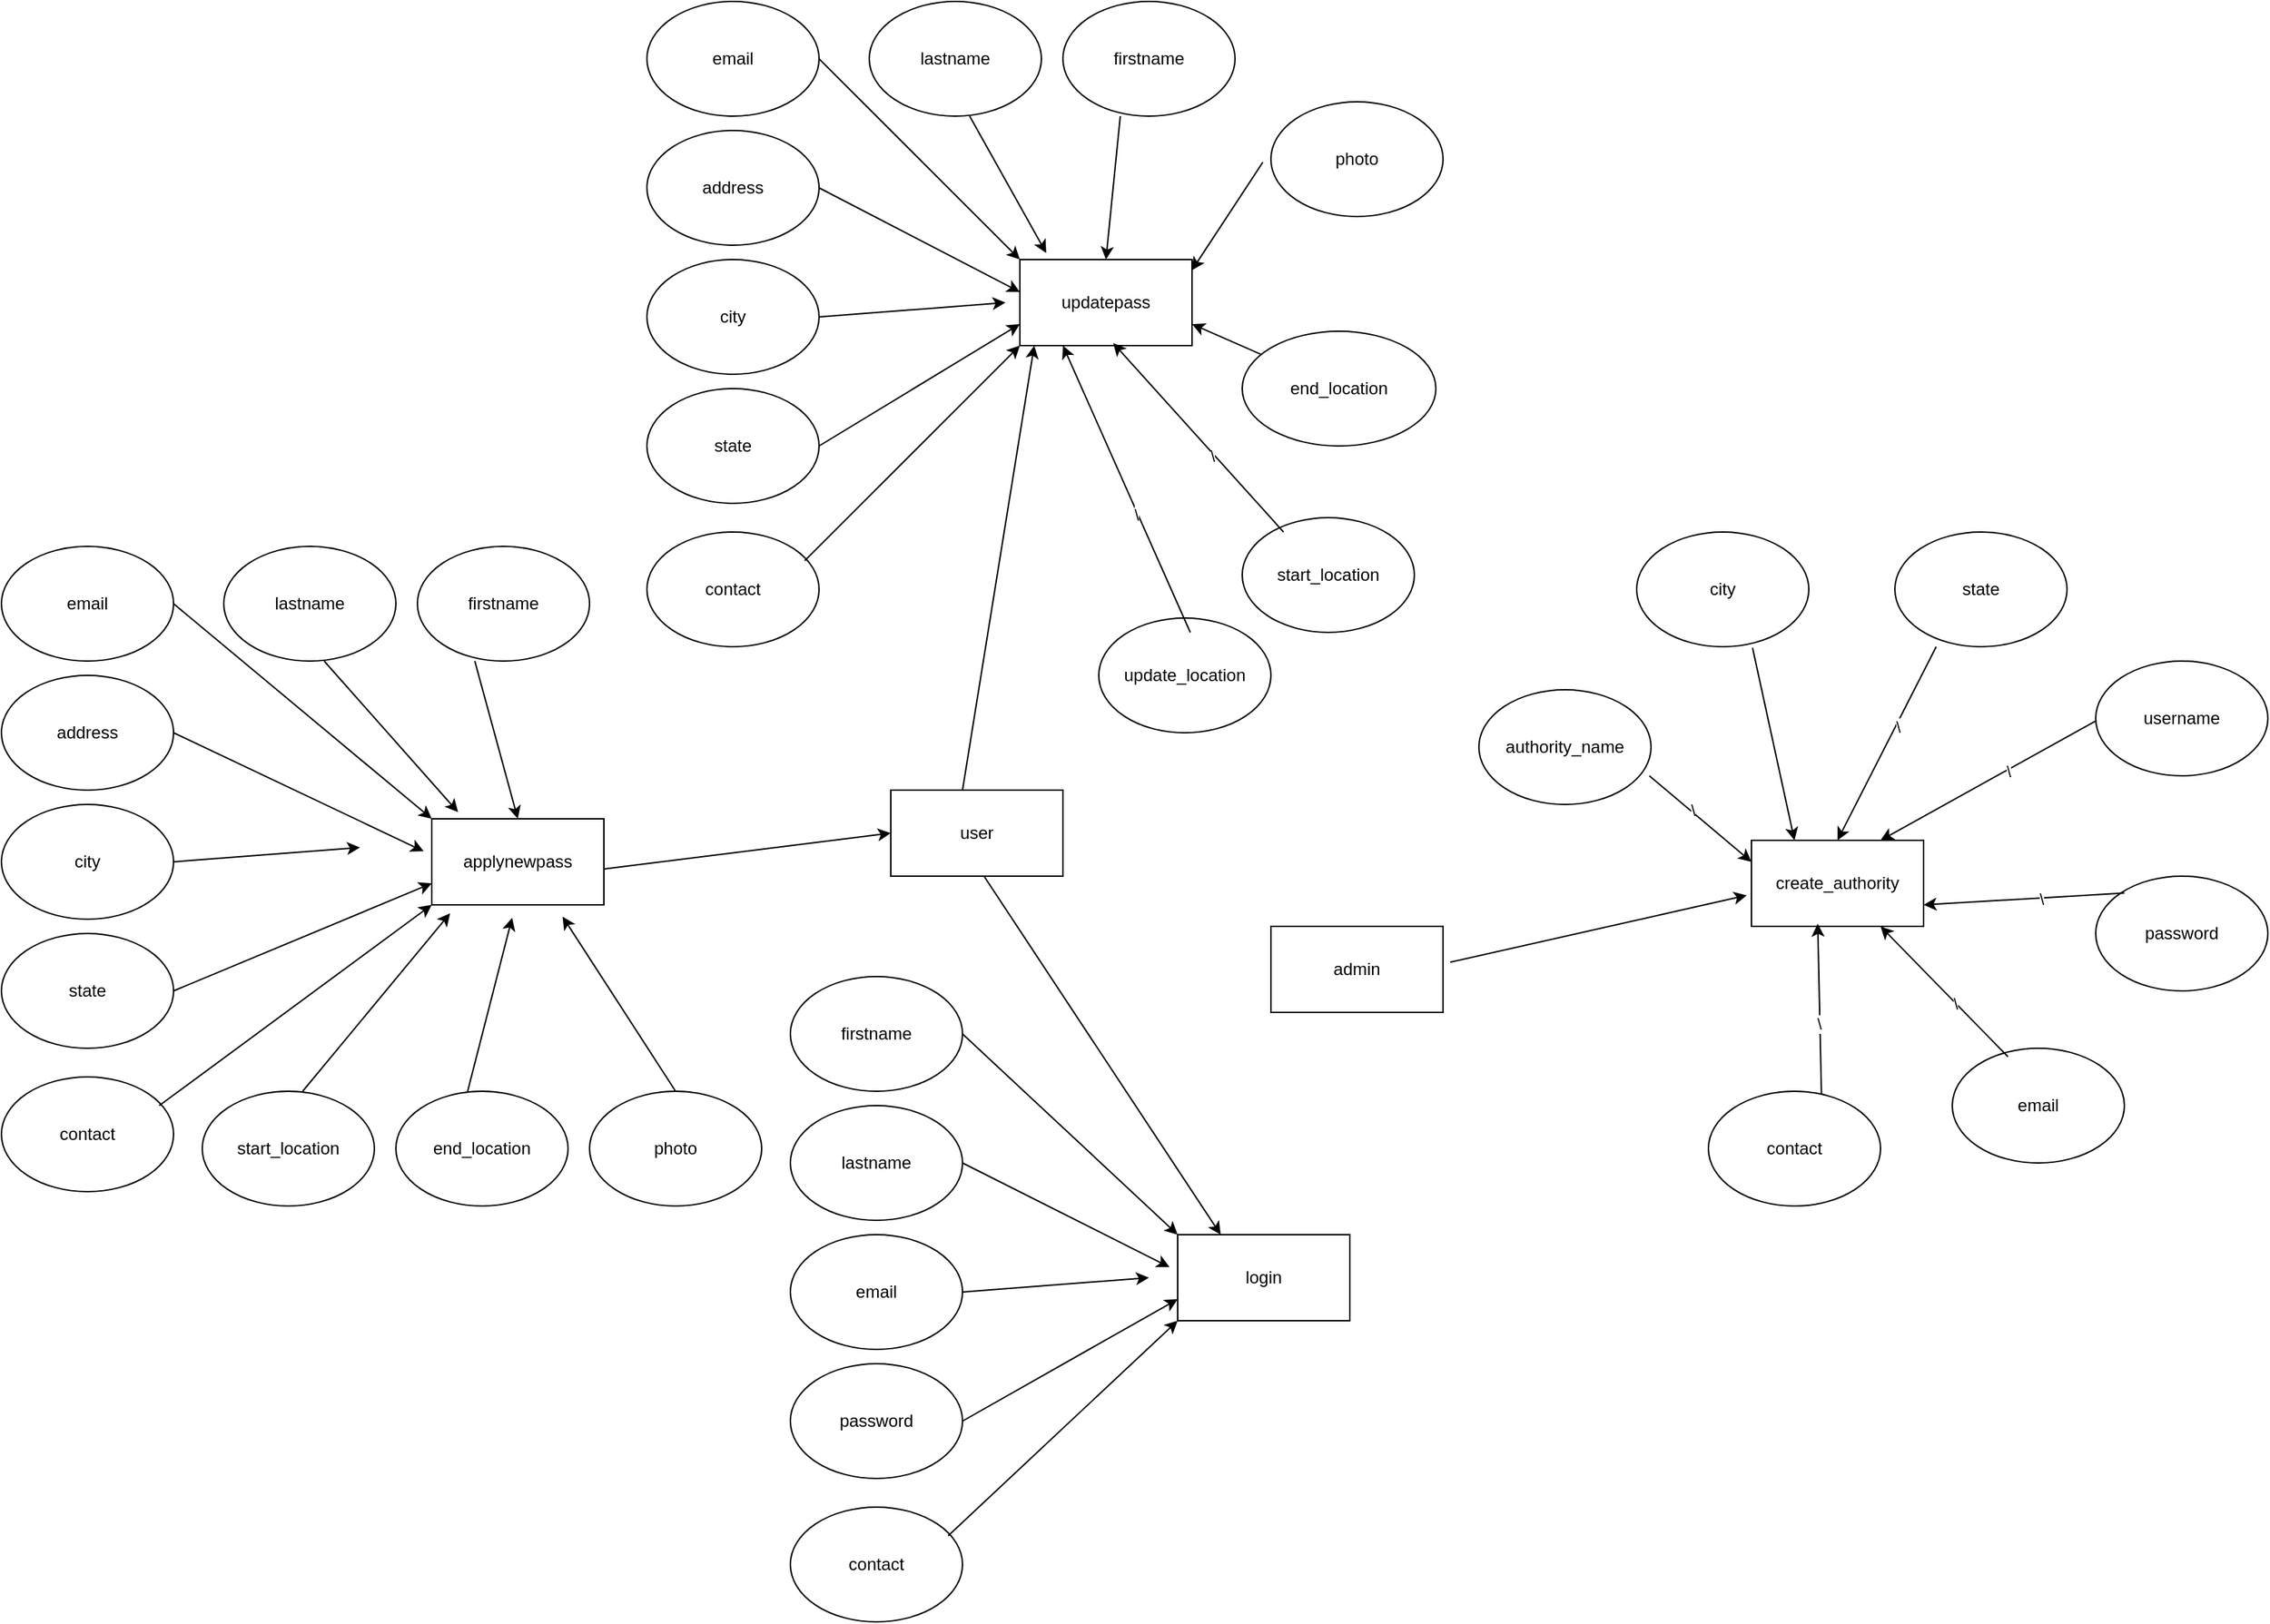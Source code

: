 <mxfile version="16.5.1" type="device"><diagram id="y2mx22I2T0UARbF-ZXOm" name="Page-1"><mxGraphModel dx="2307" dy="2567" grid="1" gridSize="10" guides="1" tooltips="1" connect="1" arrows="1" fold="1" page="1" pageScale="1" pageWidth="850" pageHeight="1100" math="0" shadow="0"><root><mxCell id="0"/><mxCell id="1" parent="0"/><mxCell id="C7q_Xu29m7-ltBPFNlQ4-1" value="applynewpass" style="rounded=0;whiteSpace=wrap;html=1;" parent="1" vertex="1"><mxGeometry x="420" y="250" width="120" height="60" as="geometry"/></mxCell><mxCell id="C7q_Xu29m7-ltBPFNlQ4-2" value="firstname" style="ellipse;whiteSpace=wrap;html=1;" parent="1" vertex="1"><mxGeometry x="410" y="60" width="120" height="80" as="geometry"/></mxCell><mxCell id="C7q_Xu29m7-ltBPFNlQ4-3" value="address" style="ellipse;whiteSpace=wrap;html=1;" parent="1" vertex="1"><mxGeometry x="120" y="150" width="120" height="80" as="geometry"/></mxCell><mxCell id="C7q_Xu29m7-ltBPFNlQ4-4" value="city" style="ellipse;whiteSpace=wrap;html=1;" parent="1" vertex="1"><mxGeometry x="120" y="240" width="120" height="80" as="geometry"/></mxCell><mxCell id="C7q_Xu29m7-ltBPFNlQ4-5" value="state" style="ellipse;whiteSpace=wrap;html=1;" parent="1" vertex="1"><mxGeometry x="120" y="330" width="120" height="80" as="geometry"/></mxCell><mxCell id="C7q_Xu29m7-ltBPFNlQ4-9" value="start_location" style="ellipse;whiteSpace=wrap;html=1;" parent="1" vertex="1"><mxGeometry x="260" y="440" width="120" height="80" as="geometry"/></mxCell><mxCell id="C7q_Xu29m7-ltBPFNlQ4-12" value="contact" style="ellipse;whiteSpace=wrap;html=1;" parent="1" vertex="1"><mxGeometry x="120" y="430" width="120" height="80" as="geometry"/></mxCell><mxCell id="C7q_Xu29m7-ltBPFNlQ4-13" value="email" style="ellipse;whiteSpace=wrap;html=1;" parent="1" vertex="1"><mxGeometry x="120" y="60" width="120" height="80" as="geometry"/></mxCell><mxCell id="C7q_Xu29m7-ltBPFNlQ4-14" value="lastname" style="ellipse;whiteSpace=wrap;html=1;" parent="1" vertex="1"><mxGeometry x="275" y="60" width="120" height="80" as="geometry"/></mxCell><mxCell id="C7q_Xu29m7-ltBPFNlQ4-15" value="end_location" style="ellipse;whiteSpace=wrap;html=1;" parent="1" vertex="1"><mxGeometry x="395" y="440" width="120" height="80" as="geometry"/></mxCell><mxCell id="C7q_Xu29m7-ltBPFNlQ4-18" value="photo" style="ellipse;whiteSpace=wrap;html=1;" parent="1" vertex="1"><mxGeometry x="530" y="440" width="120" height="80" as="geometry"/></mxCell><mxCell id="C7q_Xu29m7-ltBPFNlQ4-19" value="" style="endArrow=classic;html=1;rounded=0;entryX=-0.047;entryY=0.377;entryDx=0;entryDy=0;entryPerimeter=0;" parent="1" target="C7q_Xu29m7-ltBPFNlQ4-1" edge="1"><mxGeometry width="50" height="50" relative="1" as="geometry"><mxPoint x="240" y="190" as="sourcePoint"/><mxPoint x="290" y="140" as="targetPoint"/></mxGeometry></mxCell><mxCell id="C7q_Xu29m7-ltBPFNlQ4-21" value="" style="endArrow=classic;html=1;rounded=0;entryX=0;entryY=0;entryDx=0;entryDy=0;" parent="1" target="C7q_Xu29m7-ltBPFNlQ4-1" edge="1"><mxGeometry width="50" height="50" relative="1" as="geometry"><mxPoint x="240" y="100" as="sourcePoint"/><mxPoint x="290" y="50" as="targetPoint"/></mxGeometry></mxCell><mxCell id="C7q_Xu29m7-ltBPFNlQ4-23" value="" style="endArrow=classic;html=1;rounded=0;entryX=0.76;entryY=1.137;entryDx=0;entryDy=0;entryPerimeter=0;" parent="1" target="C7q_Xu29m7-ltBPFNlQ4-1" edge="1"><mxGeometry width="50" height="50" relative="1" as="geometry"><mxPoint x="590" y="440" as="sourcePoint"/><mxPoint x="640" y="390" as="targetPoint"/></mxGeometry></mxCell><mxCell id="C7q_Xu29m7-ltBPFNlQ4-24" value="" style="endArrow=classic;html=1;rounded=0;entryX=0.5;entryY=0;entryDx=0;entryDy=0;" parent="1" target="C7q_Xu29m7-ltBPFNlQ4-1" edge="1"><mxGeometry width="50" height="50" relative="1" as="geometry"><mxPoint x="450" y="140" as="sourcePoint"/><mxPoint x="500" y="90" as="targetPoint"/></mxGeometry></mxCell><mxCell id="C7q_Xu29m7-ltBPFNlQ4-25" value="" style="endArrow=classic;html=1;rounded=0;entryX=0.467;entryY=1.15;entryDx=0;entryDy=0;entryPerimeter=0;" parent="1" target="C7q_Xu29m7-ltBPFNlQ4-1" edge="1"><mxGeometry width="50" height="50" relative="1" as="geometry"><mxPoint x="445" y="440" as="sourcePoint"/><mxPoint x="495" y="390" as="targetPoint"/></mxGeometry></mxCell><mxCell id="C7q_Xu29m7-ltBPFNlQ4-26" value="" style="endArrow=classic;html=1;rounded=0;entryX=0.153;entryY=-0.077;entryDx=0;entryDy=0;entryPerimeter=0;" parent="1" target="C7q_Xu29m7-ltBPFNlQ4-1" edge="1"><mxGeometry width="50" height="50" relative="1" as="geometry"><mxPoint x="345" y="140" as="sourcePoint"/><mxPoint x="395" y="90" as="targetPoint"/></mxGeometry></mxCell><mxCell id="C7q_Xu29m7-ltBPFNlQ4-27" value="" style="endArrow=classic;html=1;rounded=0;entryX=0.107;entryY=1.097;entryDx=0;entryDy=0;entryPerimeter=0;" parent="1" target="C7q_Xu29m7-ltBPFNlQ4-1" edge="1"><mxGeometry width="50" height="50" relative="1" as="geometry"><mxPoint x="330" y="440" as="sourcePoint"/><mxPoint x="380" y="390" as="targetPoint"/></mxGeometry></mxCell><mxCell id="C7q_Xu29m7-ltBPFNlQ4-28" value="" style="endArrow=classic;html=1;rounded=0;" parent="1" edge="1"><mxGeometry width="50" height="50" relative="1" as="geometry"><mxPoint x="240" y="280" as="sourcePoint"/><mxPoint x="370" y="270" as="targetPoint"/></mxGeometry></mxCell><mxCell id="C7q_Xu29m7-ltBPFNlQ4-29" value="" style="endArrow=classic;html=1;rounded=0;entryX=0;entryY=0.75;entryDx=0;entryDy=0;" parent="1" target="C7q_Xu29m7-ltBPFNlQ4-1" edge="1"><mxGeometry width="50" height="50" relative="1" as="geometry"><mxPoint x="240" y="370" as="sourcePoint"/><mxPoint x="290" y="320" as="targetPoint"/></mxGeometry></mxCell><mxCell id="C7q_Xu29m7-ltBPFNlQ4-30" value="" style="endArrow=classic;html=1;rounded=0;entryX=0;entryY=1;entryDx=0;entryDy=0;" parent="1" target="C7q_Xu29m7-ltBPFNlQ4-1" edge="1"><mxGeometry width="50" height="50" relative="1" as="geometry"><mxPoint x="230" y="450" as="sourcePoint"/><mxPoint x="280" y="400" as="targetPoint"/></mxGeometry></mxCell><mxCell id="C7q_Xu29m7-ltBPFNlQ4-32" value="login" style="rounded=0;whiteSpace=wrap;html=1;" parent="1" vertex="1"><mxGeometry x="940" y="540" width="120" height="60" as="geometry"/></mxCell><mxCell id="C7q_Xu29m7-ltBPFNlQ4-34" value="lastname" style="ellipse;whiteSpace=wrap;html=1;" parent="1" vertex="1"><mxGeometry x="670" y="450" width="120" height="80" as="geometry"/></mxCell><mxCell id="C7q_Xu29m7-ltBPFNlQ4-35" value="email" style="ellipse;whiteSpace=wrap;html=1;" parent="1" vertex="1"><mxGeometry x="670" y="540" width="120" height="80" as="geometry"/></mxCell><mxCell id="C7q_Xu29m7-ltBPFNlQ4-36" value="password" style="ellipse;whiteSpace=wrap;html=1;" parent="1" vertex="1"><mxGeometry x="670" y="630" width="120" height="80" as="geometry"/></mxCell><mxCell id="C7q_Xu29m7-ltBPFNlQ4-38" value="contact" style="ellipse;whiteSpace=wrap;html=1;" parent="1" vertex="1"><mxGeometry x="670" y="730" width="120" height="80" as="geometry"/></mxCell><mxCell id="C7q_Xu29m7-ltBPFNlQ4-39" value="firstname" style="ellipse;whiteSpace=wrap;html=1;" parent="1" vertex="1"><mxGeometry x="670" y="360" width="120" height="80" as="geometry"/></mxCell><mxCell id="C7q_Xu29m7-ltBPFNlQ4-43" value="" style="endArrow=classic;html=1;rounded=0;entryX=-0.047;entryY=0.377;entryDx=0;entryDy=0;entryPerimeter=0;" parent="1" target="C7q_Xu29m7-ltBPFNlQ4-32" edge="1"><mxGeometry width="50" height="50" relative="1" as="geometry"><mxPoint x="790" y="490" as="sourcePoint"/><mxPoint x="840" y="440" as="targetPoint"/></mxGeometry></mxCell><mxCell id="C7q_Xu29m7-ltBPFNlQ4-44" value="" style="endArrow=classic;html=1;rounded=0;entryX=0;entryY=0;entryDx=0;entryDy=0;" parent="1" target="C7q_Xu29m7-ltBPFNlQ4-32" edge="1"><mxGeometry width="50" height="50" relative="1" as="geometry"><mxPoint x="790" y="400" as="sourcePoint"/><mxPoint x="840" y="350" as="targetPoint"/></mxGeometry></mxCell><mxCell id="C7q_Xu29m7-ltBPFNlQ4-50" value="" style="endArrow=classic;html=1;rounded=0;" parent="1" edge="1"><mxGeometry width="50" height="50" relative="1" as="geometry"><mxPoint x="790" y="580" as="sourcePoint"/><mxPoint x="920" y="570" as="targetPoint"/></mxGeometry></mxCell><mxCell id="C7q_Xu29m7-ltBPFNlQ4-51" value="" style="endArrow=classic;html=1;rounded=0;entryX=0;entryY=0.75;entryDx=0;entryDy=0;" parent="1" target="C7q_Xu29m7-ltBPFNlQ4-32" edge="1"><mxGeometry width="50" height="50" relative="1" as="geometry"><mxPoint x="790" y="670" as="sourcePoint"/><mxPoint x="840" y="620" as="targetPoint"/></mxGeometry></mxCell><mxCell id="C7q_Xu29m7-ltBPFNlQ4-52" value="" style="endArrow=classic;html=1;rounded=0;entryX=0;entryY=1;entryDx=0;entryDy=0;" parent="1" target="C7q_Xu29m7-ltBPFNlQ4-32" edge="1"><mxGeometry width="50" height="50" relative="1" as="geometry"><mxPoint x="780" y="750" as="sourcePoint"/><mxPoint x="830" y="700" as="targetPoint"/></mxGeometry></mxCell><mxCell id="C7q_Xu29m7-ltBPFNlQ4-53" value="user" style="rounded=0;whiteSpace=wrap;html=1;" parent="1" vertex="1"><mxGeometry x="740" y="230" width="120" height="60" as="geometry"/></mxCell><mxCell id="C7q_Xu29m7-ltBPFNlQ4-54" value="updatepass" style="rounded=0;whiteSpace=wrap;html=1;" parent="1" vertex="1"><mxGeometry x="830" y="-140" width="120" height="60" as="geometry"/></mxCell><mxCell id="C7q_Xu29m7-ltBPFNlQ4-55" value="firstname" style="ellipse;whiteSpace=wrap;html=1;" parent="1" vertex="1"><mxGeometry x="860" y="-320" width="120" height="80" as="geometry"/></mxCell><mxCell id="C7q_Xu29m7-ltBPFNlQ4-56" value="address" style="ellipse;whiteSpace=wrap;html=1;" parent="1" vertex="1"><mxGeometry x="570" y="-230" width="120" height="80" as="geometry"/></mxCell><mxCell id="C7q_Xu29m7-ltBPFNlQ4-57" value="city" style="ellipse;whiteSpace=wrap;html=1;" parent="1" vertex="1"><mxGeometry x="570" y="-140" width="120" height="80" as="geometry"/></mxCell><mxCell id="C7q_Xu29m7-ltBPFNlQ4-58" value="state" style="ellipse;whiteSpace=wrap;html=1;" parent="1" vertex="1"><mxGeometry x="570" y="-50" width="120" height="80" as="geometry"/></mxCell><mxCell id="C7q_Xu29m7-ltBPFNlQ4-59" value="start_location" style="ellipse;whiteSpace=wrap;html=1;" parent="1" vertex="1"><mxGeometry x="985" y="40" width="120" height="80" as="geometry"/></mxCell><mxCell id="C7q_Xu29m7-ltBPFNlQ4-60" value="contact" style="ellipse;whiteSpace=wrap;html=1;" parent="1" vertex="1"><mxGeometry x="570" y="50" width="120" height="80" as="geometry"/></mxCell><mxCell id="C7q_Xu29m7-ltBPFNlQ4-61" value="email" style="ellipse;whiteSpace=wrap;html=1;" parent="1" vertex="1"><mxGeometry x="570" y="-320" width="120" height="80" as="geometry"/></mxCell><mxCell id="C7q_Xu29m7-ltBPFNlQ4-62" value="lastname" style="ellipse;whiteSpace=wrap;html=1;" parent="1" vertex="1"><mxGeometry x="725" y="-320" width="120" height="80" as="geometry"/></mxCell><mxCell id="C7q_Xu29m7-ltBPFNlQ4-64" value="photo" style="ellipse;whiteSpace=wrap;html=1;" parent="1" vertex="1"><mxGeometry x="1005" y="-250" width="120" height="80" as="geometry"/></mxCell><mxCell id="C7q_Xu29m7-ltBPFNlQ4-65" value="" style="endArrow=classic;html=1;rounded=0;entryX=0;entryY=0.377;entryDx=0;entryDy=0;entryPerimeter=0;" parent="1" target="C7q_Xu29m7-ltBPFNlQ4-54" edge="1"><mxGeometry width="50" height="50" relative="1" as="geometry"><mxPoint x="690" y="-190" as="sourcePoint"/><mxPoint x="740" y="-240" as="targetPoint"/></mxGeometry></mxCell><mxCell id="C7q_Xu29m7-ltBPFNlQ4-66" value="" style="endArrow=classic;html=1;rounded=0;entryX=0;entryY=0;entryDx=0;entryDy=0;" parent="1" target="C7q_Xu29m7-ltBPFNlQ4-54" edge="1"><mxGeometry width="50" height="50" relative="1" as="geometry"><mxPoint x="690" y="-280" as="sourcePoint"/><mxPoint x="740" y="-330" as="targetPoint"/></mxGeometry></mxCell><mxCell id="C7q_Xu29m7-ltBPFNlQ4-68" value="" style="endArrow=classic;html=1;rounded=0;entryX=0.5;entryY=0;entryDx=0;entryDy=0;" parent="1" target="C7q_Xu29m7-ltBPFNlQ4-54" edge="1"><mxGeometry width="50" height="50" relative="1" as="geometry"><mxPoint x="900" y="-240" as="sourcePoint"/><mxPoint x="950" y="-290" as="targetPoint"/></mxGeometry></mxCell><mxCell id="C7q_Xu29m7-ltBPFNlQ4-70" value="" style="endArrow=classic;html=1;rounded=0;entryX=0.153;entryY=-0.077;entryDx=0;entryDy=0;entryPerimeter=0;" parent="1" target="C7q_Xu29m7-ltBPFNlQ4-54" edge="1"><mxGeometry width="50" height="50" relative="1" as="geometry"><mxPoint x="795" y="-240" as="sourcePoint"/><mxPoint x="845" y="-290" as="targetPoint"/></mxGeometry></mxCell><mxCell id="C7q_Xu29m7-ltBPFNlQ4-72" value="" style="endArrow=classic;html=1;rounded=0;" parent="1" edge="1"><mxGeometry width="50" height="50" relative="1" as="geometry"><mxPoint x="690" y="-100" as="sourcePoint"/><mxPoint x="820" y="-110" as="targetPoint"/></mxGeometry></mxCell><mxCell id="C7q_Xu29m7-ltBPFNlQ4-73" value="" style="endArrow=classic;html=1;rounded=0;entryX=0;entryY=0.75;entryDx=0;entryDy=0;" parent="1" target="C7q_Xu29m7-ltBPFNlQ4-54" edge="1"><mxGeometry width="50" height="50" relative="1" as="geometry"><mxPoint x="690" y="-10" as="sourcePoint"/><mxPoint x="740" y="-60" as="targetPoint"/></mxGeometry></mxCell><mxCell id="C7q_Xu29m7-ltBPFNlQ4-74" value="" style="endArrow=classic;html=1;rounded=0;entryX=0;entryY=1;entryDx=0;entryDy=0;" parent="1" target="C7q_Xu29m7-ltBPFNlQ4-54" edge="1"><mxGeometry width="50" height="50" relative="1" as="geometry"><mxPoint x="680" y="70" as="sourcePoint"/><mxPoint x="730" y="20" as="targetPoint"/></mxGeometry></mxCell><mxCell id="C7q_Xu29m7-ltBPFNlQ4-75" value="" style="endArrow=classic;html=1;rounded=0;entryX=0.76;entryY=1.137;entryDx=0;entryDy=0;entryPerimeter=0;" parent="1" edge="1"><mxGeometry width="50" height="50" relative="1" as="geometry"><mxPoint x="1013.8" y="50" as="sourcePoint"/><mxPoint x="895.0" y="-81.78" as="targetPoint"/><Array as="points"><mxPoint x="1013.8" y="50"/></Array></mxGeometry></mxCell><mxCell id="C7q_Xu29m7-ltBPFNlQ4-78" value="\" style="edgeLabel;html=1;align=center;verticalAlign=middle;resizable=0;points=[];" parent="C7q_Xu29m7-ltBPFNlQ4-75" vertex="1" connectable="0"><mxGeometry x="-0.175" y="1" relative="1" as="geometry"><mxPoint as="offset"/></mxGeometry></mxCell><mxCell id="C7q_Xu29m7-ltBPFNlQ4-76" value="" style="endArrow=classic;html=1;rounded=0;entryX=1;entryY=0.75;entryDx=0;entryDy=0;startArrow=none;" parent="1" source="C7q_Xu29m7-ltBPFNlQ4-63" target="C7q_Xu29m7-ltBPFNlQ4-54" edge="1"><mxGeometry width="50" height="50" relative="1" as="geometry"><mxPoint x="1005" y="-178.22" as="sourcePoint"/><mxPoint x="886.2" y="-310" as="targetPoint"/></mxGeometry></mxCell><mxCell id="C7q_Xu29m7-ltBPFNlQ4-77" value="" style="endArrow=classic;html=1;rounded=0;entryX=0.999;entryY=0.125;entryDx=0;entryDy=0;entryPerimeter=0;exitX=-0.047;exitY=0.527;exitDx=0;exitDy=0;exitPerimeter=0;" parent="1" source="C7q_Xu29m7-ltBPFNlQ4-64" target="C7q_Xu29m7-ltBPFNlQ4-54" edge="1"><mxGeometry width="50" height="50" relative="1" as="geometry"><mxPoint x="1005" y="-268.22" as="sourcePoint"/><mxPoint x="886.2" y="-400" as="targetPoint"/></mxGeometry></mxCell><mxCell id="C7q_Xu29m7-ltBPFNlQ4-63" value="end_location" style="ellipse;whiteSpace=wrap;html=1;" parent="1" vertex="1"><mxGeometry x="985" y="-90" width="135" height="80" as="geometry"/></mxCell><mxCell id="C7q_Xu29m7-ltBPFNlQ4-84" value="update_location" style="ellipse;whiteSpace=wrap;html=1;" parent="1" vertex="1"><mxGeometry x="885" y="110" width="120" height="80" as="geometry"/></mxCell><mxCell id="C7q_Xu29m7-ltBPFNlQ4-85" value="" style="endArrow=classic;html=1;rounded=0;entryX=0.25;entryY=1;entryDx=0;entryDy=0;" parent="1" target="C7q_Xu29m7-ltBPFNlQ4-54" edge="1"><mxGeometry width="50" height="50" relative="1" as="geometry"><mxPoint x="948.8" y="120" as="sourcePoint"/><mxPoint x="830" y="-11.78" as="targetPoint"/><Array as="points"><mxPoint x="948.8" y="120"/></Array></mxGeometry></mxCell><mxCell id="C7q_Xu29m7-ltBPFNlQ4-86" value="\" style="edgeLabel;html=1;align=center;verticalAlign=middle;resizable=0;points=[];" parent="C7q_Xu29m7-ltBPFNlQ4-85" vertex="1" connectable="0"><mxGeometry x="-0.175" y="1" relative="1" as="geometry"><mxPoint as="offset"/></mxGeometry></mxCell><mxCell id="C7q_Xu29m7-ltBPFNlQ4-87" value="admin" style="rounded=0;whiteSpace=wrap;html=1;" parent="1" vertex="1"><mxGeometry x="1005" y="325" width="120" height="60" as="geometry"/></mxCell><mxCell id="C7q_Xu29m7-ltBPFNlQ4-88" value="create_authority" style="rounded=0;whiteSpace=wrap;html=1;" parent="1" vertex="1"><mxGeometry x="1340" y="265" width="120" height="60" as="geometry"/></mxCell><mxCell id="C7q_Xu29m7-ltBPFNlQ4-89" value="authority_name" style="ellipse;whiteSpace=wrap;html=1;" parent="1" vertex="1"><mxGeometry x="1150" y="160" width="120" height="80" as="geometry"/></mxCell><mxCell id="C7q_Xu29m7-ltBPFNlQ4-90" value="city" style="ellipse;whiteSpace=wrap;html=1;" parent="1" vertex="1"><mxGeometry x="1260" y="50" width="120" height="80" as="geometry"/></mxCell><mxCell id="C7q_Xu29m7-ltBPFNlQ4-91" value="state" style="ellipse;whiteSpace=wrap;html=1;" parent="1" vertex="1"><mxGeometry x="1440" y="50" width="120" height="80" as="geometry"/></mxCell><mxCell id="C7q_Xu29m7-ltBPFNlQ4-92" value="username" style="ellipse;whiteSpace=wrap;html=1;" parent="1" vertex="1"><mxGeometry x="1580" y="140" width="120" height="80" as="geometry"/></mxCell><mxCell id="C7q_Xu29m7-ltBPFNlQ4-93" value="password" style="ellipse;whiteSpace=wrap;html=1;" parent="1" vertex="1"><mxGeometry x="1580" y="290" width="120" height="80" as="geometry"/></mxCell><mxCell id="C7q_Xu29m7-ltBPFNlQ4-94" value="email" style="ellipse;whiteSpace=wrap;html=1;" parent="1" vertex="1"><mxGeometry x="1480" y="410" width="120" height="80" as="geometry"/></mxCell><mxCell id="C7q_Xu29m7-ltBPFNlQ4-95" value="contact" style="ellipse;whiteSpace=wrap;html=1;" parent="1" vertex="1"><mxGeometry x="1310" y="440" width="120" height="80" as="geometry"/></mxCell><mxCell id="C7q_Xu29m7-ltBPFNlQ4-96" value="" style="endArrow=classic;html=1;rounded=0;entryX=0;entryY=0.25;entryDx=0;entryDy=0;" parent="1" target="C7q_Xu29m7-ltBPFNlQ4-88" edge="1"><mxGeometry width="50" height="50" relative="1" as="geometry"><mxPoint x="1268.8" y="220" as="sourcePoint"/><mxPoint x="1150" y="88.22" as="targetPoint"/><Array as="points"><mxPoint x="1268.8" y="220"/></Array></mxGeometry></mxCell><mxCell id="C7q_Xu29m7-ltBPFNlQ4-97" value="\" style="edgeLabel;html=1;align=center;verticalAlign=middle;resizable=0;points=[];" parent="C7q_Xu29m7-ltBPFNlQ4-96" vertex="1" connectable="0"><mxGeometry x="-0.175" y="1" relative="1" as="geometry"><mxPoint as="offset"/></mxGeometry></mxCell><mxCell id="C7q_Xu29m7-ltBPFNlQ4-98" value="" style="endArrow=classic;html=1;rounded=0;entryX=0.5;entryY=0;entryDx=0;entryDy=0;" parent="1" target="C7q_Xu29m7-ltBPFNlQ4-88" edge="1"><mxGeometry width="50" height="50" relative="1" as="geometry"><mxPoint x="1468.8" y="130" as="sourcePoint"/><mxPoint x="1350" y="-1.78" as="targetPoint"/><Array as="points"><mxPoint x="1468.8" y="130"/></Array></mxGeometry></mxCell><mxCell id="C7q_Xu29m7-ltBPFNlQ4-99" value="\" style="edgeLabel;html=1;align=center;verticalAlign=middle;resizable=0;points=[];" parent="C7q_Xu29m7-ltBPFNlQ4-98" vertex="1" connectable="0"><mxGeometry x="-0.175" y="1" relative="1" as="geometry"><mxPoint as="offset"/></mxGeometry></mxCell><mxCell id="C7q_Xu29m7-ltBPFNlQ4-100" value="" style="endArrow=classic;html=1;rounded=0;entryX=0.75;entryY=0;entryDx=0;entryDy=0;" parent="1" target="C7q_Xu29m7-ltBPFNlQ4-88" edge="1"><mxGeometry width="50" height="50" relative="1" as="geometry"><mxPoint x="1580.0" y="181.78" as="sourcePoint"/><mxPoint x="1461.2" y="50.0" as="targetPoint"/><Array as="points"><mxPoint x="1580" y="181.78"/></Array></mxGeometry></mxCell><mxCell id="C7q_Xu29m7-ltBPFNlQ4-101" value="\" style="edgeLabel;html=1;align=center;verticalAlign=middle;resizable=0;points=[];" parent="C7q_Xu29m7-ltBPFNlQ4-100" vertex="1" connectable="0"><mxGeometry x="-0.175" y="1" relative="1" as="geometry"><mxPoint as="offset"/></mxGeometry></mxCell><mxCell id="C7q_Xu29m7-ltBPFNlQ4-102" value="" style="endArrow=classic;html=1;rounded=0;entryX=1;entryY=0.75;entryDx=0;entryDy=0;" parent="1" target="C7q_Xu29m7-ltBPFNlQ4-88" edge="1"><mxGeometry width="50" height="50" relative="1" as="geometry"><mxPoint x="1600.0" y="301.78" as="sourcePoint"/><mxPoint x="1481.2" y="170.0" as="targetPoint"/><Array as="points"><mxPoint x="1600" y="301.78"/></Array></mxGeometry></mxCell><mxCell id="C7q_Xu29m7-ltBPFNlQ4-103" value="\" style="edgeLabel;html=1;align=center;verticalAlign=middle;resizable=0;points=[];" parent="C7q_Xu29m7-ltBPFNlQ4-102" vertex="1" connectable="0"><mxGeometry x="-0.175" y="1" relative="1" as="geometry"><mxPoint as="offset"/></mxGeometry></mxCell><mxCell id="C7q_Xu29m7-ltBPFNlQ4-104" value="" style="endArrow=classic;html=1;rounded=0;entryX=0.385;entryY=0.969;entryDx=0;entryDy=0;entryPerimeter=0;" parent="1" target="C7q_Xu29m7-ltBPFNlQ4-88" edge="1"><mxGeometry width="50" height="50" relative="1" as="geometry"><mxPoint x="1388.8" y="441.78" as="sourcePoint"/><mxPoint x="1270" y="310.0" as="targetPoint"/><Array as="points"><mxPoint x="1388.8" y="441.78"/></Array></mxGeometry></mxCell><mxCell id="C7q_Xu29m7-ltBPFNlQ4-105" value="\" style="edgeLabel;html=1;align=center;verticalAlign=middle;resizable=0;points=[];" parent="C7q_Xu29m7-ltBPFNlQ4-104" vertex="1" connectable="0"><mxGeometry x="-0.175" y="1" relative="1" as="geometry"><mxPoint as="offset"/></mxGeometry></mxCell><mxCell id="C7q_Xu29m7-ltBPFNlQ4-106" value="" style="endArrow=classic;html=1;rounded=0;entryX=0.75;entryY=1;entryDx=0;entryDy=0;" parent="1" target="C7q_Xu29m7-ltBPFNlQ4-88" edge="1"><mxGeometry width="50" height="50" relative="1" as="geometry"><mxPoint x="1518.8" y="415.89" as="sourcePoint"/><mxPoint x="1400" y="284.11" as="targetPoint"/><Array as="points"><mxPoint x="1518.8" y="415.89"/></Array></mxGeometry></mxCell><mxCell id="C7q_Xu29m7-ltBPFNlQ4-107" value="\" style="edgeLabel;html=1;align=center;verticalAlign=middle;resizable=0;points=[];" parent="C7q_Xu29m7-ltBPFNlQ4-106" vertex="1" connectable="0"><mxGeometry x="-0.175" y="1" relative="1" as="geometry"><mxPoint as="offset"/></mxGeometry></mxCell><mxCell id="C7q_Xu29m7-ltBPFNlQ4-108" value="" style="endArrow=classic;html=1;rounded=0;exitX=0.673;exitY=1.009;exitDx=0;exitDy=0;exitPerimeter=0;entryX=0.25;entryY=0;entryDx=0;entryDy=0;" parent="1" source="C7q_Xu29m7-ltBPFNlQ4-90" target="C7q_Xu29m7-ltBPFNlQ4-88" edge="1"><mxGeometry width="50" height="50" relative="1" as="geometry"><mxPoint x="1030" y="310" as="sourcePoint"/><mxPoint x="1080" y="260" as="targetPoint"/></mxGeometry></mxCell><mxCell id="qKXs7V3FfiGk5ExyNXIC-3" value="" style="endArrow=classic;html=1;rounded=0;entryX=0;entryY=0.5;entryDx=0;entryDy=0;" edge="1" parent="1" target="C7q_Xu29m7-ltBPFNlQ4-53"><mxGeometry width="50" height="50" relative="1" as="geometry"><mxPoint x="540" y="285" as="sourcePoint"/><mxPoint x="590" y="235" as="targetPoint"/></mxGeometry></mxCell><mxCell id="qKXs7V3FfiGk5ExyNXIC-4" value="" style="endArrow=classic;html=1;rounded=0;" edge="1" parent="1"><mxGeometry width="50" height="50" relative="1" as="geometry"><mxPoint x="790" y="230" as="sourcePoint"/><mxPoint x="840" y="-80" as="targetPoint"/></mxGeometry></mxCell><mxCell id="qKXs7V3FfiGk5ExyNXIC-5" value="" style="endArrow=classic;html=1;rounded=0;entryX=0.25;entryY=0;entryDx=0;entryDy=0;" edge="1" parent="1" target="C7q_Xu29m7-ltBPFNlQ4-32"><mxGeometry width="50" height="50" relative="1" as="geometry"><mxPoint x="805" y="290" as="sourcePoint"/><mxPoint x="1005" y="265" as="targetPoint"/></mxGeometry></mxCell><mxCell id="qKXs7V3FfiGk5ExyNXIC-6" value="" style="endArrow=classic;html=1;rounded=0;entryX=-0.027;entryY=0.639;entryDx=0;entryDy=0;entryPerimeter=0;" edge="1" parent="1" target="C7q_Xu29m7-ltBPFNlQ4-88"><mxGeometry width="50" height="50" relative="1" as="geometry"><mxPoint x="1130" y="350" as="sourcePoint"/><mxPoint x="1220" y="200" as="targetPoint"/></mxGeometry></mxCell></root></mxGraphModel></diagram></mxfile>